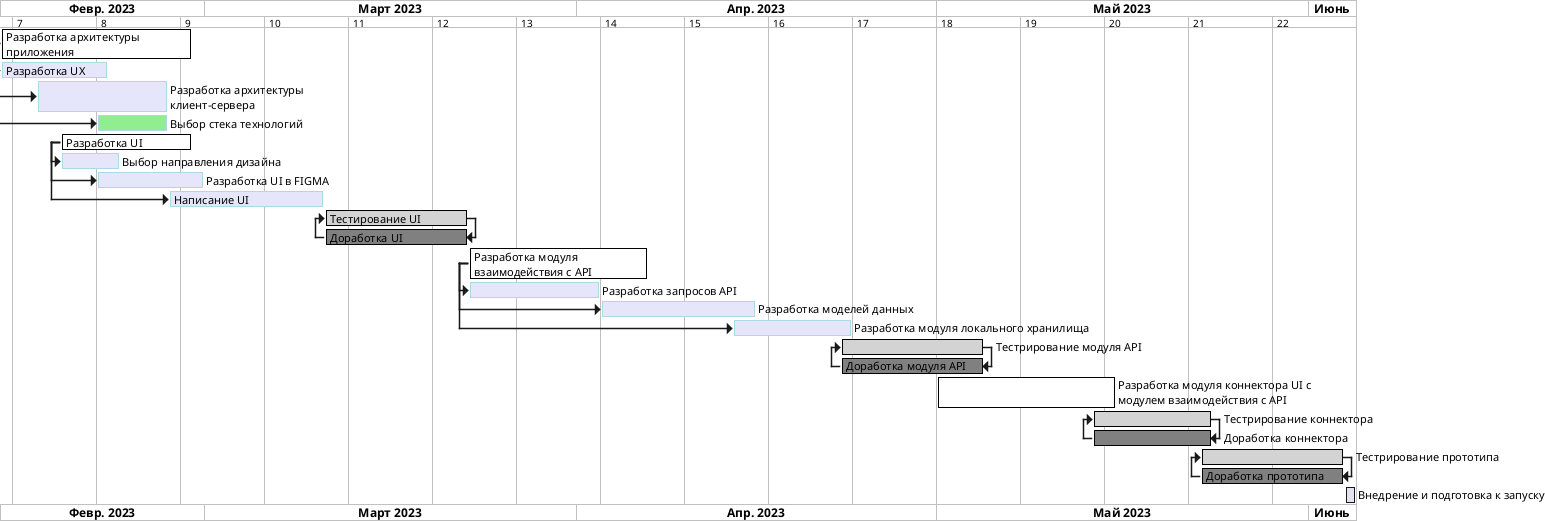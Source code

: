 @startgantt gant
'https://plantuml.com/gantt-diagram

printscale weekly zoom 3
language ru
Project starts 2023-02-12

[Разработка архитектуры\nприложения] as [PLAN] lasts 16 days and is colored in White/Black
[Разработка UX] as [UX] lasts 9 days
[Разработка архитектуры\nклиент-сервера] as [CS] lasts 11 days and is colored in Lavender/LightBlue
[Выбор стека технологий] as [CST] lasts 6 days and is colored in LightGreen/LightBlue

[Разработка UI] as [UI] lasts 11 days and is colored in White/Black and starts at 2023-02-17
[Выбор направления дизайна] as [DES] lasts 5 days and is colored in Lavender/LightBlue
[Разработка UI в FIGMA] as [FIGMA] lasts 9 days and is colored in Lavender/LightBlue
[Написание UI] as [VERST] lasts 13 days and is colored in Lavender/LightBlue

[Тестирование UI] as [UIT] starts at 2023-03-11  and lasts 12 days and is colored in LightGrey/Black
[Доработка UI] as [UIR] lasts 12 days and is colored in Grey/Black

[Разработка модуля\nвзаимодействия с API] as [MAPI] lasts 15 days and is colored in White/Black and starts at 2023-03-23
[Разработка запросов API] as [REQ] lasts 11 days and is colored in Lavender/LightBlue
[Разработка моделей данных] as [MODEL] lasts 13 days and is colored in Lavender/LightBlue
[Разработка модуля локального хранилища] as [STOR] lasts 10 days and is colored in Lavender/LightBlue

[Тестрирование модуля API] as [TAPI] lasts 12 days and is colored in LightGrey/Black and starts at 2023-04-23
[Доработка модуля API] as [DAPI] lasts 12 days and is colored in Grey/Black

[Разработка модуля коннектора UI с\nмодулем взаимодействия с API] as [LOGIC] lasts 15 days and is colored in White/Black and starts at 2023-05-01

[Тестрирование коннектора] as [TLOGIC] lasts 10 days and is colored in LightGrey/Black and starts at 2023-05-14
[Доработка коннектора] as [DLOGIC] lasts 10 days and is colored in Grey/Black

[Тестрирование прототипа] as [TPROT] lasts 12 days and is colored in LightGrey/Black and starts at 2023-05-23
[Доработка прототипа] as [DPROT] lasts 12 days and is colored in Grey/Black

[Внедрение и подготовка к запуску] starts at 2023-06-04


[UX] is colored in Lavender/LightBlue and starts at [PLAN]`s start
[CS] starts 3 days after [PLAN]`s start
[CST] starts 8 days after [PLAN]`s start

[UI] starts at 2022-10-11
[DES] starts at [UI]`s start
[FIGMA] starts 3 days after [UI]`s start
[VERST] starts 9 days after [UI]`s start

[REQ] starts at [MAPI]`s start
[MODEL] starts 11 days after [MAPI]`s start
[STOR] starts 22 days after [MAPI]`s start
[UIT] starts at [UIR]`s start
[UIR] ends at [UIT]`s end

[TAPI] starts at 2022-11-11 and starts at [DAPI]`s start
[DAPI] ends at [TAPI]`s end

[TLOGIC] starts at 2022-12-1 and starts at [DLOGIC]`s start
[DLOGIC] ends at [TLOGIC]`s end

[TPROT] starts at 2022-12-6 and starts at [DPROT]`s start
[DPROT] ends at [TPROT]`s end



@endgantt